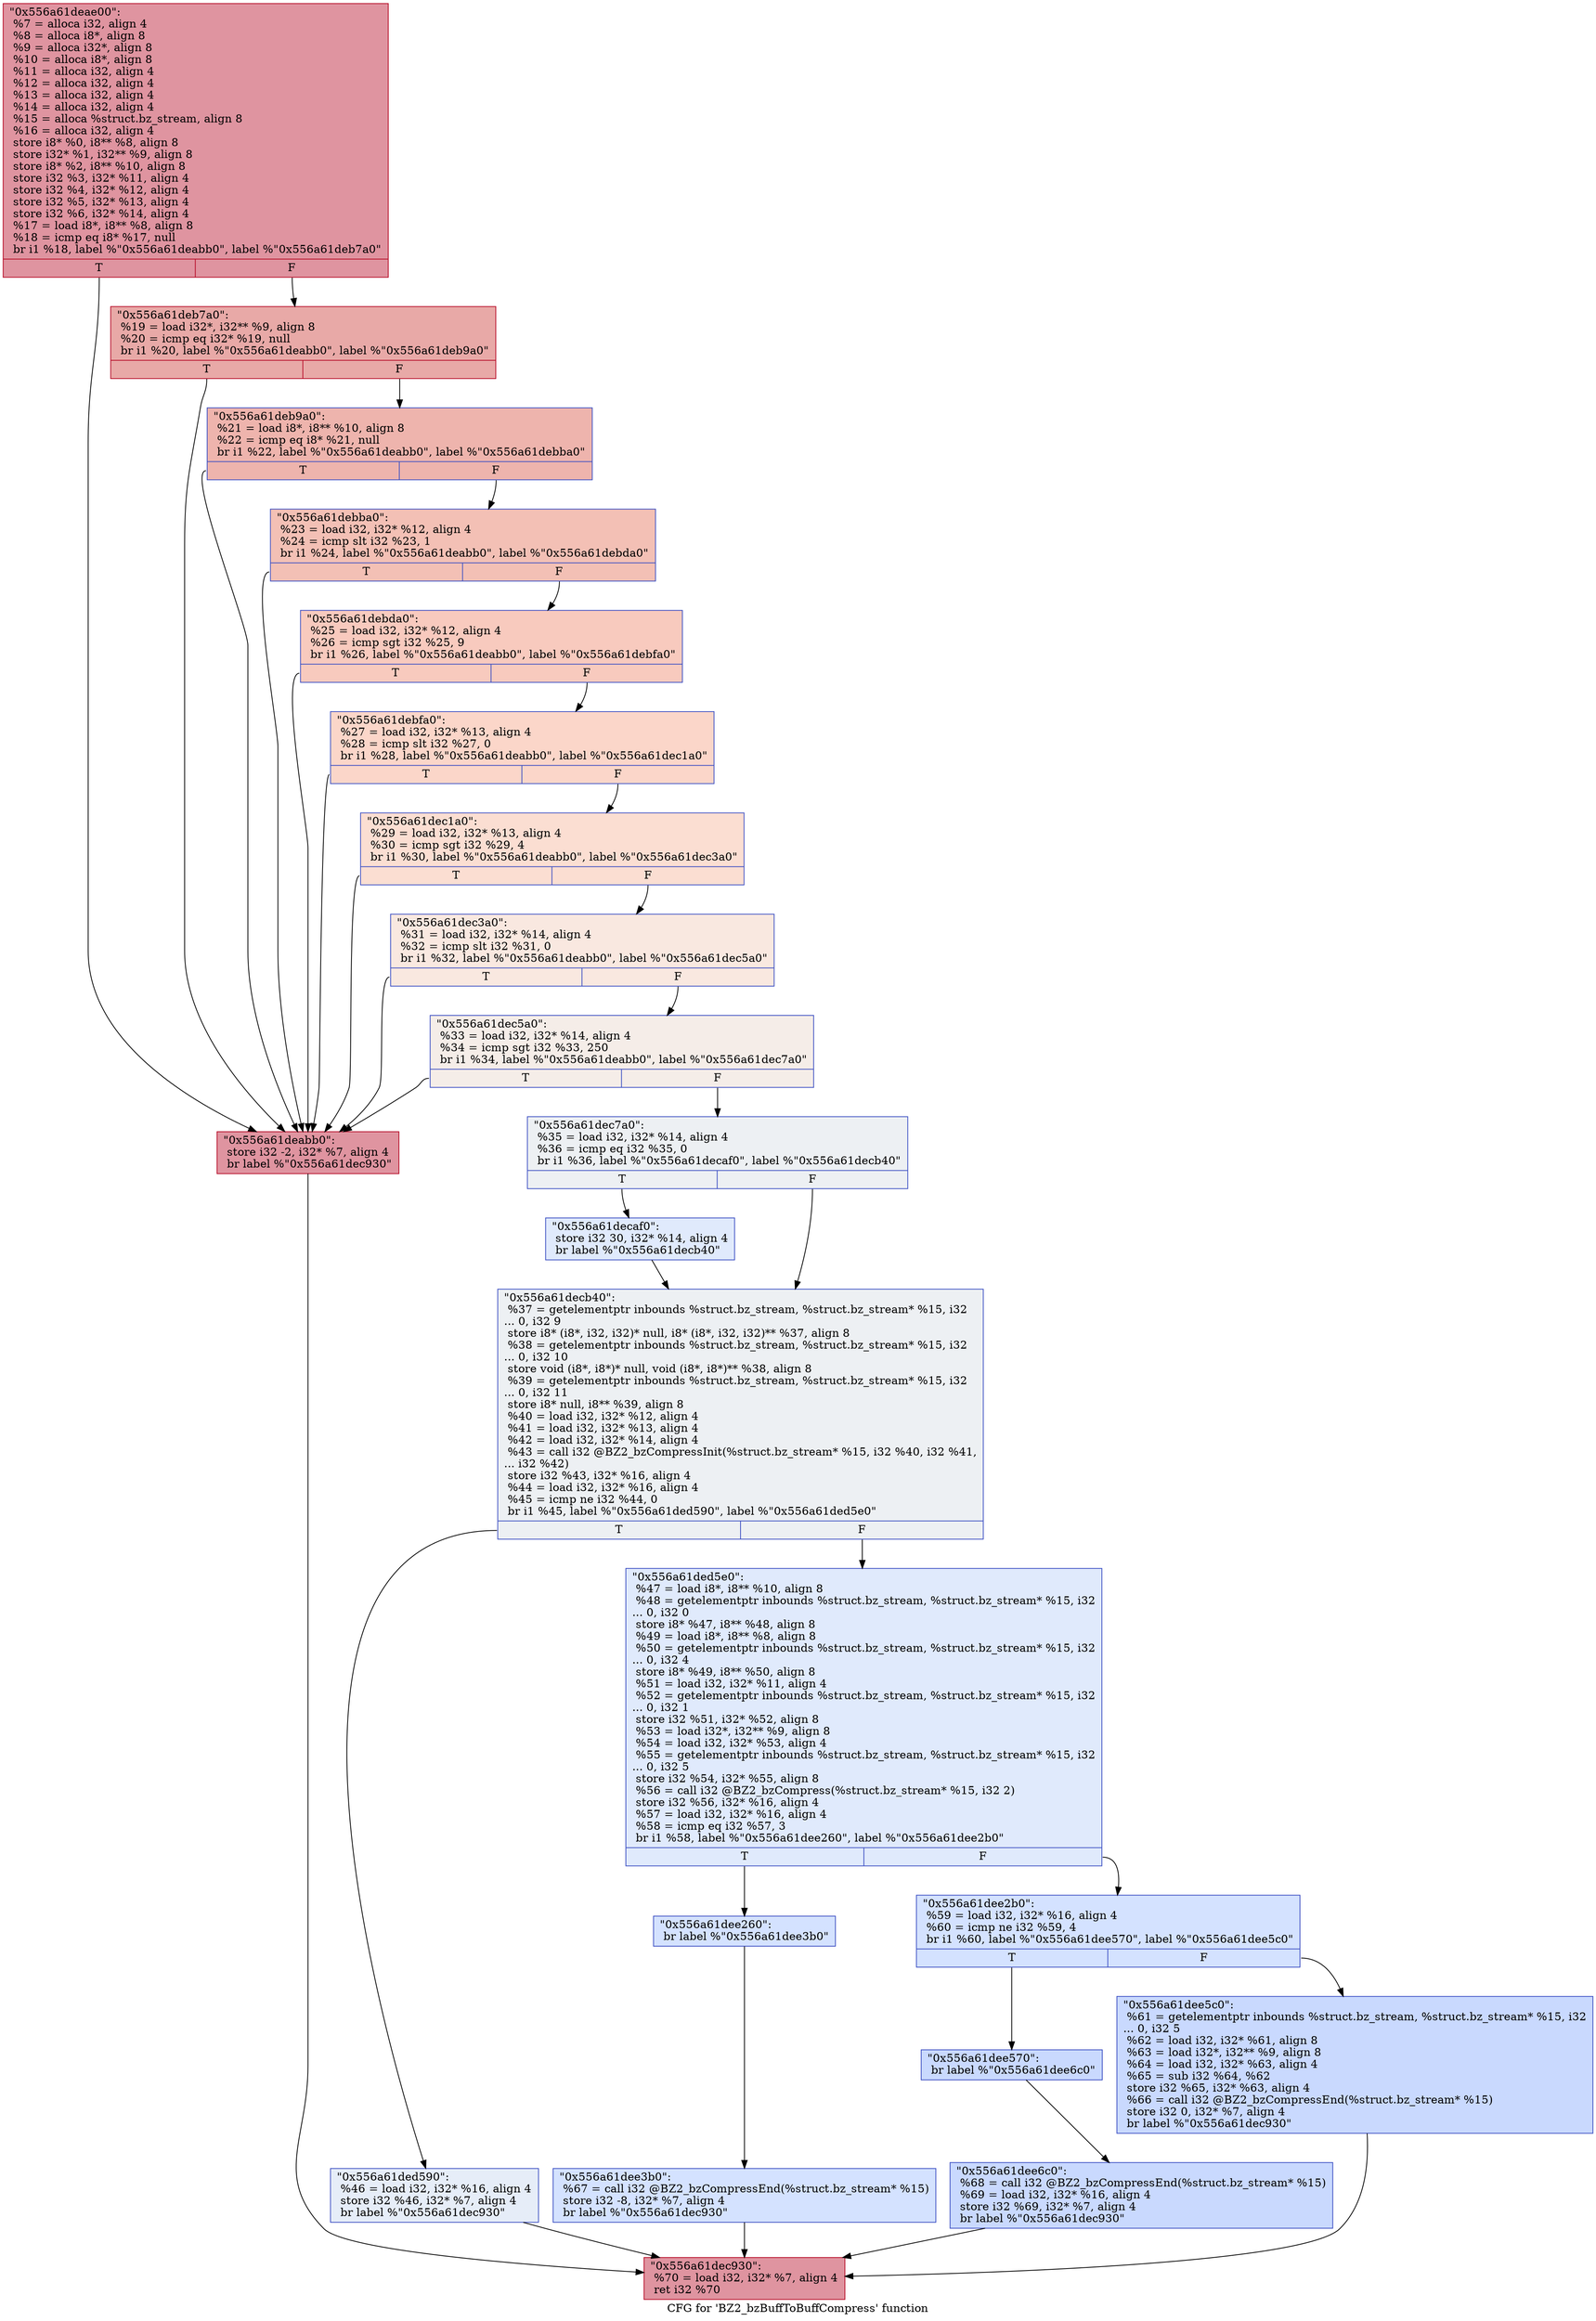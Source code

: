 digraph "CFG for 'BZ2_bzBuffToBuffCompress' function" {
	label="CFG for 'BZ2_bzBuffToBuffCompress' function";

	Node0x556a61deae00 [shape=record,color="#b70d28ff", style=filled, fillcolor="#b70d2870",label="{\"0x556a61deae00\":\l  %7 = alloca i32, align 4\l  %8 = alloca i8*, align 8\l  %9 = alloca i32*, align 8\l  %10 = alloca i8*, align 8\l  %11 = alloca i32, align 4\l  %12 = alloca i32, align 4\l  %13 = alloca i32, align 4\l  %14 = alloca i32, align 4\l  %15 = alloca %struct.bz_stream, align 8\l  %16 = alloca i32, align 4\l  store i8* %0, i8** %8, align 8\l  store i32* %1, i32** %9, align 8\l  store i8* %2, i8** %10, align 8\l  store i32 %3, i32* %11, align 4\l  store i32 %4, i32* %12, align 4\l  store i32 %5, i32* %13, align 4\l  store i32 %6, i32* %14, align 4\l  %17 = load i8*, i8** %8, align 8\l  %18 = icmp eq i8* %17, null\l  br i1 %18, label %\"0x556a61deabb0\", label %\"0x556a61deb7a0\"\l|{<s0>T|<s1>F}}"];
	Node0x556a61deae00:s0 -> Node0x556a61deabb0;
	Node0x556a61deae00:s1 -> Node0x556a61deb7a0;
	Node0x556a61deb7a0 [shape=record,color="#b70d28ff", style=filled, fillcolor="#ca3b3770",label="{\"0x556a61deb7a0\":                                 \l  %19 = load i32*, i32** %9, align 8\l  %20 = icmp eq i32* %19, null\l  br i1 %20, label %\"0x556a61deabb0\", label %\"0x556a61deb9a0\"\l|{<s0>T|<s1>F}}"];
	Node0x556a61deb7a0:s0 -> Node0x556a61deabb0;
	Node0x556a61deb7a0:s1 -> Node0x556a61deb9a0;
	Node0x556a61deb9a0 [shape=record,color="#3d50c3ff", style=filled, fillcolor="#d8564670",label="{\"0x556a61deb9a0\":                                 \l  %21 = load i8*, i8** %10, align 8\l  %22 = icmp eq i8* %21, null\l  br i1 %22, label %\"0x556a61deabb0\", label %\"0x556a61debba0\"\l|{<s0>T|<s1>F}}"];
	Node0x556a61deb9a0:s0 -> Node0x556a61deabb0;
	Node0x556a61deb9a0:s1 -> Node0x556a61debba0;
	Node0x556a61debba0 [shape=record,color="#3d50c3ff", style=filled, fillcolor="#e5705870",label="{\"0x556a61debba0\":                                 \l  %23 = load i32, i32* %12, align 4\l  %24 = icmp slt i32 %23, 1\l  br i1 %24, label %\"0x556a61deabb0\", label %\"0x556a61debda0\"\l|{<s0>T|<s1>F}}"];
	Node0x556a61debba0:s0 -> Node0x556a61deabb0;
	Node0x556a61debba0:s1 -> Node0x556a61debda0;
	Node0x556a61debda0 [shape=record,color="#3d50c3ff", style=filled, fillcolor="#ef886b70",label="{\"0x556a61debda0\":                                 \l  %25 = load i32, i32* %12, align 4\l  %26 = icmp sgt i32 %25, 9\l  br i1 %26, label %\"0x556a61deabb0\", label %\"0x556a61debfa0\"\l|{<s0>T|<s1>F}}"];
	Node0x556a61debda0:s0 -> Node0x556a61deabb0;
	Node0x556a61debda0:s1 -> Node0x556a61debfa0;
	Node0x556a61debfa0 [shape=record,color="#3d50c3ff", style=filled, fillcolor="#f6a38570",label="{\"0x556a61debfa0\":                                 \l  %27 = load i32, i32* %13, align 4\l  %28 = icmp slt i32 %27, 0\l  br i1 %28, label %\"0x556a61deabb0\", label %\"0x556a61dec1a0\"\l|{<s0>T|<s1>F}}"];
	Node0x556a61debfa0:s0 -> Node0x556a61deabb0;
	Node0x556a61debfa0:s1 -> Node0x556a61dec1a0;
	Node0x556a61dec1a0 [shape=record,color="#3d50c3ff", style=filled, fillcolor="#f7b59970",label="{\"0x556a61dec1a0\":                                 \l  %29 = load i32, i32* %13, align 4\l  %30 = icmp sgt i32 %29, 4\l  br i1 %30, label %\"0x556a61deabb0\", label %\"0x556a61dec3a0\"\l|{<s0>T|<s1>F}}"];
	Node0x556a61dec1a0:s0 -> Node0x556a61deabb0;
	Node0x556a61dec1a0:s1 -> Node0x556a61dec3a0;
	Node0x556a61dec3a0 [shape=record,color="#3d50c3ff", style=filled, fillcolor="#f1ccb870",label="{\"0x556a61dec3a0\":                                 \l  %31 = load i32, i32* %14, align 4\l  %32 = icmp slt i32 %31, 0\l  br i1 %32, label %\"0x556a61deabb0\", label %\"0x556a61dec5a0\"\l|{<s0>T|<s1>F}}"];
	Node0x556a61dec3a0:s0 -> Node0x556a61deabb0;
	Node0x556a61dec3a0:s1 -> Node0x556a61dec5a0;
	Node0x556a61dec5a0 [shape=record,color="#3d50c3ff", style=filled, fillcolor="#e8d6cc70",label="{\"0x556a61dec5a0\":                                 \l  %33 = load i32, i32* %14, align 4\l  %34 = icmp sgt i32 %33, 250\l  br i1 %34, label %\"0x556a61deabb0\", label %\"0x556a61dec7a0\"\l|{<s0>T|<s1>F}}"];
	Node0x556a61dec5a0:s0 -> Node0x556a61deabb0;
	Node0x556a61dec5a0:s1 -> Node0x556a61dec7a0;
	Node0x556a61deabb0 [shape=record,color="#b70d28ff", style=filled, fillcolor="#b70d2870",label="{\"0x556a61deabb0\":                                 \l  store i32 -2, i32* %7, align 4\l  br label %\"0x556a61dec930\"\l}"];
	Node0x556a61deabb0 -> Node0x556a61dec930;
	Node0x556a61dec7a0 [shape=record,color="#3d50c3ff", style=filled, fillcolor="#d6dce470",label="{\"0x556a61dec7a0\":                                 \l  %35 = load i32, i32* %14, align 4\l  %36 = icmp eq i32 %35, 0\l  br i1 %36, label %\"0x556a61decaf0\", label %\"0x556a61decb40\"\l|{<s0>T|<s1>F}}"];
	Node0x556a61dec7a0:s0 -> Node0x556a61decaf0;
	Node0x556a61dec7a0:s1 -> Node0x556a61decb40;
	Node0x556a61decaf0 [shape=record,color="#3d50c3ff", style=filled, fillcolor="#b9d0f970",label="{\"0x556a61decaf0\":                                 \l  store i32 30, i32* %14, align 4\l  br label %\"0x556a61decb40\"\l}"];
	Node0x556a61decaf0 -> Node0x556a61decb40;
	Node0x556a61decb40 [shape=record,color="#3d50c3ff", style=filled, fillcolor="#d6dce470",label="{\"0x556a61decb40\":                                 \l  %37 = getelementptr inbounds %struct.bz_stream, %struct.bz_stream* %15, i32\l... 0, i32 9\l  store i8* (i8*, i32, i32)* null, i8* (i8*, i32, i32)** %37, align 8\l  %38 = getelementptr inbounds %struct.bz_stream, %struct.bz_stream* %15, i32\l... 0, i32 10\l  store void (i8*, i8*)* null, void (i8*, i8*)** %38, align 8\l  %39 = getelementptr inbounds %struct.bz_stream, %struct.bz_stream* %15, i32\l... 0, i32 11\l  store i8* null, i8** %39, align 8\l  %40 = load i32, i32* %12, align 4\l  %41 = load i32, i32* %13, align 4\l  %42 = load i32, i32* %14, align 4\l  %43 = call i32 @BZ2_bzCompressInit(%struct.bz_stream* %15, i32 %40, i32 %41,\l... i32 %42)\l  store i32 %43, i32* %16, align 4\l  %44 = load i32, i32* %16, align 4\l  %45 = icmp ne i32 %44, 0\l  br i1 %45, label %\"0x556a61ded590\", label %\"0x556a61ded5e0\"\l|{<s0>T|<s1>F}}"];
	Node0x556a61decb40:s0 -> Node0x556a61ded590;
	Node0x556a61decb40:s1 -> Node0x556a61ded5e0;
	Node0x556a61ded590 [shape=record,color="#3d50c3ff", style=filled, fillcolor="#c7d7f070",label="{\"0x556a61ded590\":                                 \l  %46 = load i32, i32* %16, align 4\l  store i32 %46, i32* %7, align 4\l  br label %\"0x556a61dec930\"\l}"];
	Node0x556a61ded590 -> Node0x556a61dec930;
	Node0x556a61ded5e0 [shape=record,color="#3d50c3ff", style=filled, fillcolor="#b9d0f970",label="{\"0x556a61ded5e0\":                                 \l  %47 = load i8*, i8** %10, align 8\l  %48 = getelementptr inbounds %struct.bz_stream, %struct.bz_stream* %15, i32\l... 0, i32 0\l  store i8* %47, i8** %48, align 8\l  %49 = load i8*, i8** %8, align 8\l  %50 = getelementptr inbounds %struct.bz_stream, %struct.bz_stream* %15, i32\l... 0, i32 4\l  store i8* %49, i8** %50, align 8\l  %51 = load i32, i32* %11, align 4\l  %52 = getelementptr inbounds %struct.bz_stream, %struct.bz_stream* %15, i32\l... 0, i32 1\l  store i32 %51, i32* %52, align 8\l  %53 = load i32*, i32** %9, align 8\l  %54 = load i32, i32* %53, align 4\l  %55 = getelementptr inbounds %struct.bz_stream, %struct.bz_stream* %15, i32\l... 0, i32 5\l  store i32 %54, i32* %55, align 8\l  %56 = call i32 @BZ2_bzCompress(%struct.bz_stream* %15, i32 2)\l  store i32 %56, i32* %16, align 4\l  %57 = load i32, i32* %16, align 4\l  %58 = icmp eq i32 %57, 3\l  br i1 %58, label %\"0x556a61dee260\", label %\"0x556a61dee2b0\"\l|{<s0>T|<s1>F}}"];
	Node0x556a61ded5e0:s0 -> Node0x556a61dee260;
	Node0x556a61ded5e0:s1 -> Node0x556a61dee2b0;
	Node0x556a61dee260 [shape=record,color="#3d50c3ff", style=filled, fillcolor="#9ebeff70",label="{\"0x556a61dee260\":                                 \l  br label %\"0x556a61dee3b0\"\l}"];
	Node0x556a61dee260 -> Node0x556a61dee3b0;
	Node0x556a61dee2b0 [shape=record,color="#3d50c3ff", style=filled, fillcolor="#9ebeff70",label="{\"0x556a61dee2b0\":                                 \l  %59 = load i32, i32* %16, align 4\l  %60 = icmp ne i32 %59, 4\l  br i1 %60, label %\"0x556a61dee570\", label %\"0x556a61dee5c0\"\l|{<s0>T|<s1>F}}"];
	Node0x556a61dee2b0:s0 -> Node0x556a61dee570;
	Node0x556a61dee2b0:s1 -> Node0x556a61dee5c0;
	Node0x556a61dee570 [shape=record,color="#3d50c3ff", style=filled, fillcolor="#85a8fc70",label="{\"0x556a61dee570\":                                 \l  br label %\"0x556a61dee6c0\"\l}"];
	Node0x556a61dee570 -> Node0x556a61dee6c0;
	Node0x556a61dee5c0 [shape=record,color="#3d50c3ff", style=filled, fillcolor="#85a8fc70",label="{\"0x556a61dee5c0\":                                 \l  %61 = getelementptr inbounds %struct.bz_stream, %struct.bz_stream* %15, i32\l... 0, i32 5\l  %62 = load i32, i32* %61, align 8\l  %63 = load i32*, i32** %9, align 8\l  %64 = load i32, i32* %63, align 4\l  %65 = sub i32 %64, %62\l  store i32 %65, i32* %63, align 4\l  %66 = call i32 @BZ2_bzCompressEnd(%struct.bz_stream* %15)\l  store i32 0, i32* %7, align 4\l  br label %\"0x556a61dec930\"\l}"];
	Node0x556a61dee5c0 -> Node0x556a61dec930;
	Node0x556a61dee3b0 [shape=record,color="#3d50c3ff", style=filled, fillcolor="#9ebeff70",label="{\"0x556a61dee3b0\":                                 \l  %67 = call i32 @BZ2_bzCompressEnd(%struct.bz_stream* %15)\l  store i32 -8, i32* %7, align 4\l  br label %\"0x556a61dec930\"\l}"];
	Node0x556a61dee3b0 -> Node0x556a61dec930;
	Node0x556a61dee6c0 [shape=record,color="#3d50c3ff", style=filled, fillcolor="#85a8fc70",label="{\"0x556a61dee6c0\":                                 \l  %68 = call i32 @BZ2_bzCompressEnd(%struct.bz_stream* %15)\l  %69 = load i32, i32* %16, align 4\l  store i32 %69, i32* %7, align 4\l  br label %\"0x556a61dec930\"\l}"];
	Node0x556a61dee6c0 -> Node0x556a61dec930;
	Node0x556a61dec930 [shape=record,color="#b70d28ff", style=filled, fillcolor="#b70d2870",label="{\"0x556a61dec930\":                                 \l  %70 = load i32, i32* %7, align 4\l  ret i32 %70\l}"];
}
